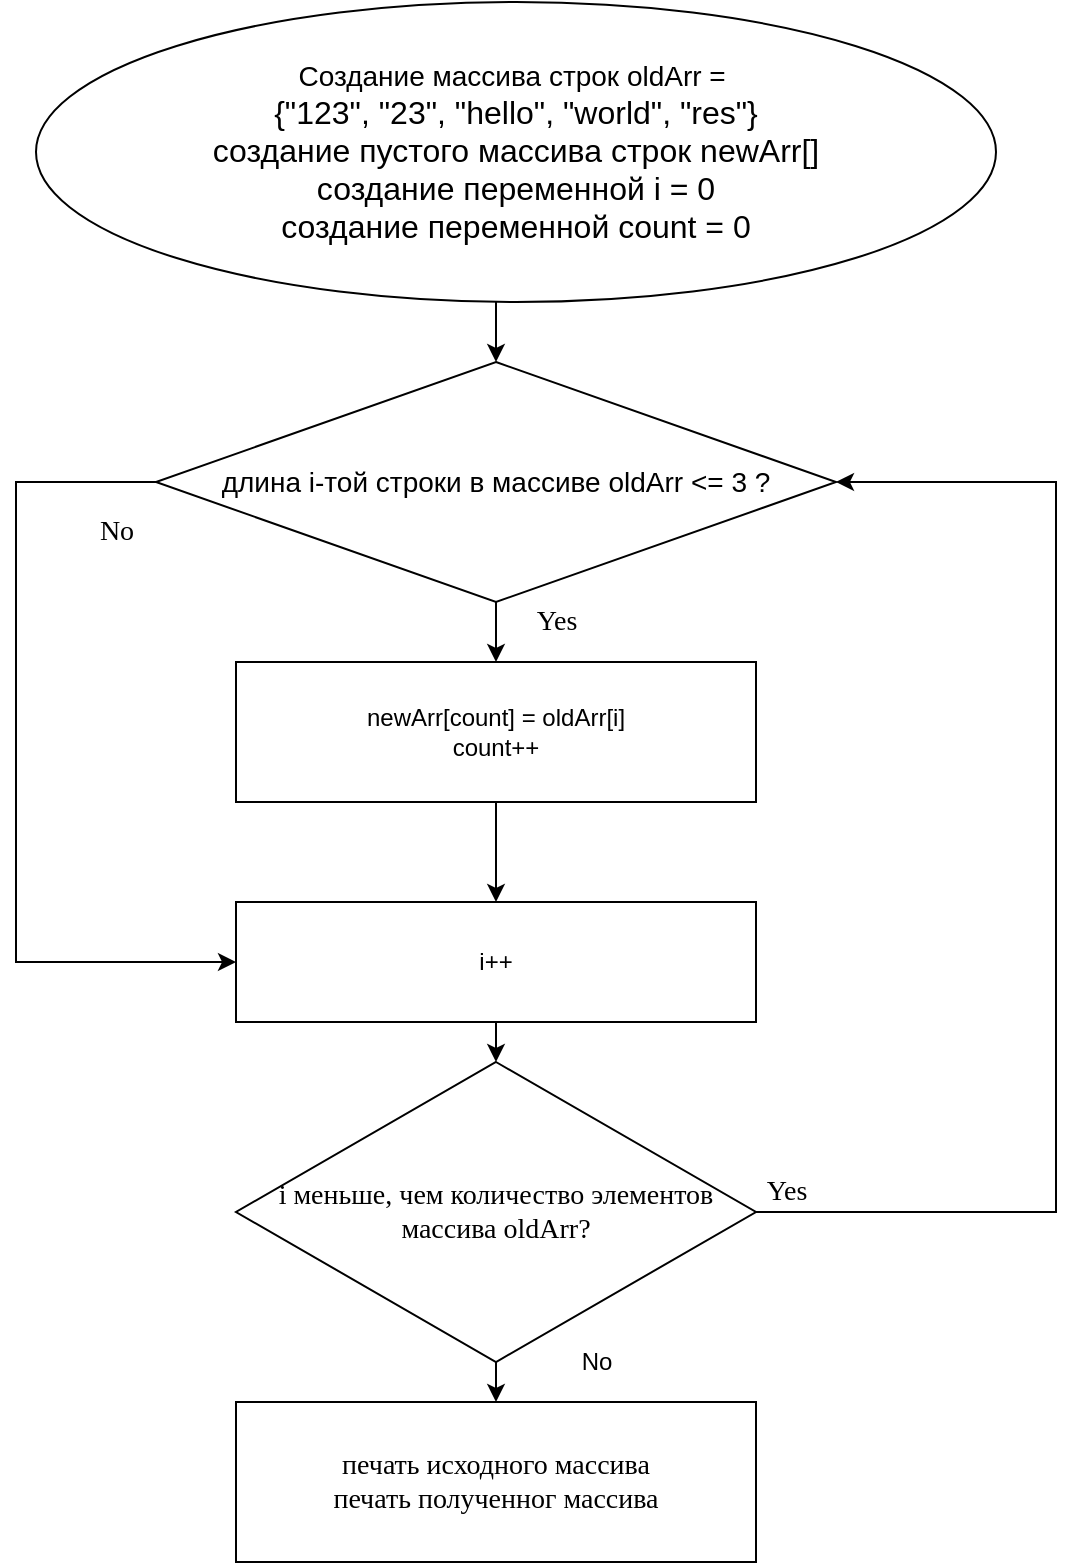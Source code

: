 <mxfile>
    <diagram id="eF60KA5CrsYkwTFyfYuj" name="Page-1">
        <mxGraphModel dx="596" dy="661" grid="1" gridSize="10" guides="1" tooltips="1" connect="1" arrows="1" fold="1" page="1" pageScale="1" pageWidth="850" pageHeight="1100" math="0" shadow="0">
            <root>
                <mxCell id="0"/>
                <mxCell id="1" parent="0"/>
                <mxCell id="8" value="" style="edgeStyle=none;html=1;fontFamily=Verdana;fontSize=14;rounded=0;" parent="1" source="2" edge="1">
                    <mxGeometry relative="1" as="geometry">
                        <mxPoint x="440" y="570" as="targetPoint"/>
                    </mxGeometry>
                </mxCell>
                <mxCell id="2" value="newArr[count] = oldArr[i]&lt;br&gt;count++&lt;br&gt;" style="whiteSpace=wrap;html=1;rounded=0;" parent="1" vertex="1">
                    <mxGeometry x="310" y="450" width="260" height="70" as="geometry"/>
                </mxCell>
                <mxCell id="5" value="" style="edgeStyle=none;html=1;rounded=0;" parent="1" target="4" edge="1">
                    <mxGeometry relative="1" as="geometry">
                        <mxPoint x="440" y="270" as="sourcePoint"/>
                    </mxGeometry>
                </mxCell>
                <mxCell id="6" value="" style="edgeStyle=none;html=1;fontSize=14;rounded=0;" parent="1" source="4" target="2" edge="1">
                    <mxGeometry relative="1" as="geometry"/>
                </mxCell>
                <mxCell id="16" style="edgeStyle=none;html=1;entryX=0;entryY=0.5;entryDx=0;entryDy=0;fontFamily=Verdana;fontSize=14;rounded=0;" parent="1" source="4" target="9" edge="1">
                    <mxGeometry relative="1" as="geometry">
                        <Array as="points">
                            <mxPoint x="200" y="360"/>
                            <mxPoint x="200" y="600"/>
                        </Array>
                    </mxGeometry>
                </mxCell>
                <mxCell id="4" value="&lt;font style=&quot;font-size: 14px;&quot;&gt;длина i-той строки в массиве oldArr &amp;lt;= 3 ?&lt;/font&gt;" style="rhombus;whiteSpace=wrap;html=1;rounded=0;" parent="1" vertex="1">
                    <mxGeometry x="270" y="300" width="340" height="120" as="geometry"/>
                </mxCell>
                <mxCell id="11" value="" style="edgeStyle=none;html=1;fontFamily=Verdana;fontSize=14;rounded=0;" parent="1" source="9" target="10" edge="1">
                    <mxGeometry relative="1" as="geometry"/>
                </mxCell>
                <mxCell id="9" value="&lt;span style=&quot;font-family: Helvetica; font-size: 12px;&quot;&gt;i++&lt;/span&gt;" style="whiteSpace=wrap;html=1;fontFamily=Verdana;fontSize=14;rounded=0;" parent="1" vertex="1">
                    <mxGeometry x="310" y="570" width="260" height="60" as="geometry"/>
                </mxCell>
                <mxCell id="14" style="edgeStyle=none;html=1;entryX=1;entryY=0.5;entryDx=0;entryDy=0;fontFamily=Verdana;fontSize=14;rounded=0;" parent="1" source="10" target="4" edge="1">
                    <mxGeometry relative="1" as="geometry">
                        <Array as="points">
                            <mxPoint x="720" y="725"/>
                            <mxPoint x="720" y="360"/>
                        </Array>
                    </mxGeometry>
                </mxCell>
                <mxCell id="20" value="" style="edgeStyle=none;html=1;fontFamily=Verdana;fontSize=14;rounded=0;" parent="1" source="10" target="19" edge="1">
                    <mxGeometry relative="1" as="geometry"/>
                </mxCell>
                <mxCell id="10" value="i меньше, чем количество элементов массива oldArr?" style="rhombus;whiteSpace=wrap;html=1;fontFamily=Verdana;fontSize=14;rounded=0;" parent="1" vertex="1">
                    <mxGeometry x="310" y="650" width="260" height="150" as="geometry"/>
                </mxCell>
                <mxCell id="13" value="Yes" style="text;html=1;align=center;verticalAlign=middle;resizable=0;points=[];autosize=1;strokeColor=none;fillColor=none;fontSize=14;fontFamily=Verdana;rounded=0;" parent="1" vertex="1">
                    <mxGeometry x="445" y="415" width="50" height="30" as="geometry"/>
                </mxCell>
                <mxCell id="15" value="Yes" style="text;html=1;align=center;verticalAlign=middle;resizable=0;points=[];autosize=1;strokeColor=none;fillColor=none;fontSize=14;fontFamily=Verdana;rounded=0;" parent="1" vertex="1">
                    <mxGeometry x="560" y="700" width="50" height="30" as="geometry"/>
                </mxCell>
                <mxCell id="18" value="No" style="text;html=1;align=center;verticalAlign=middle;resizable=0;points=[];autosize=1;strokeColor=none;fillColor=none;fontSize=14;fontFamily=Verdana;rounded=0;" parent="1" vertex="1">
                    <mxGeometry x="230" y="370" width="40" height="30" as="geometry"/>
                </mxCell>
                <mxCell id="19" value="печать исходного массива&lt;br&gt;печать полученног массива" style="whiteSpace=wrap;html=1;fontFamily=Verdana;fontSize=14;rounded=0;" parent="1" vertex="1">
                    <mxGeometry x="310" y="820" width="260" height="80" as="geometry"/>
                </mxCell>
                <mxCell id="21" value="&lt;font style=&quot;border-color: var(--border-color); font-size: 14px;&quot;&gt;&lt;font style=&quot;border-color: var(--border-color);&quot;&gt;Создание массива строк oldArr =&amp;nbsp;&lt;br&gt;&lt;span style=&quot;border-color: var(--border-color); font-size: medium;&quot;&gt;{&quot;123&quot;&lt;/span&gt;&lt;span style=&quot;border-color: var(--border-color); font-size: medium;&quot;&gt;,&amp;nbsp;&lt;/span&gt;&lt;span style=&quot;border-color: var(--border-color); font-size: medium;&quot;&gt;&quot;23&quot;&lt;/span&gt;&lt;span style=&quot;border-color: var(--border-color); font-size: medium;&quot;&gt;,&amp;nbsp;&lt;/span&gt;&lt;span style=&quot;border-color: var(--border-color); font-size: medium;&quot;&gt;&quot;hello&quot;&lt;/span&gt;&lt;span style=&quot;border-color: var(--border-color); font-size: medium;&quot;&gt;,&amp;nbsp;&lt;/span&gt;&lt;span style=&quot;border-color: var(--border-color); font-size: medium;&quot;&gt;&quot;world&quot;&lt;/span&gt;&lt;span style=&quot;border-color: var(--border-color); font-size: medium;&quot;&gt;,&amp;nbsp;&lt;/span&gt;&lt;span style=&quot;border-color: var(--border-color); font-size: medium;&quot;&gt;&quot;res&quot;}&lt;/span&gt;&lt;br&gt;&lt;/font&gt;&lt;/font&gt;&lt;font style=&quot;border-color: var(--border-color);&quot;&gt;&lt;span style=&quot;border-color: var(--border-color);&quot;&gt;&lt;font style=&quot;border-color: var(--border-color);&quot; size=&quot;3&quot;&gt;создание пустого массива строк newArr[]&lt;br style=&quot;border-color: var(--border-color);&quot;&gt;&lt;font style=&quot;&quot;&gt;создание переменной i = 0&lt;/font&gt;&lt;br style=&quot;border-color: var(--border-color);&quot;&gt;&lt;font style=&quot;&quot;&gt;создание переменной count = 0&lt;/font&gt;&lt;/font&gt;&lt;/span&gt;&lt;/font&gt;" style="ellipse;whiteSpace=wrap;html=1;" parent="1" vertex="1">
                    <mxGeometry x="210" y="120" width="480" height="150" as="geometry"/>
                </mxCell>
                <mxCell id="22" value="No" style="text;html=1;align=center;verticalAlign=middle;resizable=0;points=[];autosize=1;strokeColor=none;fillColor=none;" vertex="1" parent="1">
                    <mxGeometry x="470" y="785" width="40" height="30" as="geometry"/>
                </mxCell>
            </root>
        </mxGraphModel>
    </diagram>
</mxfile>
